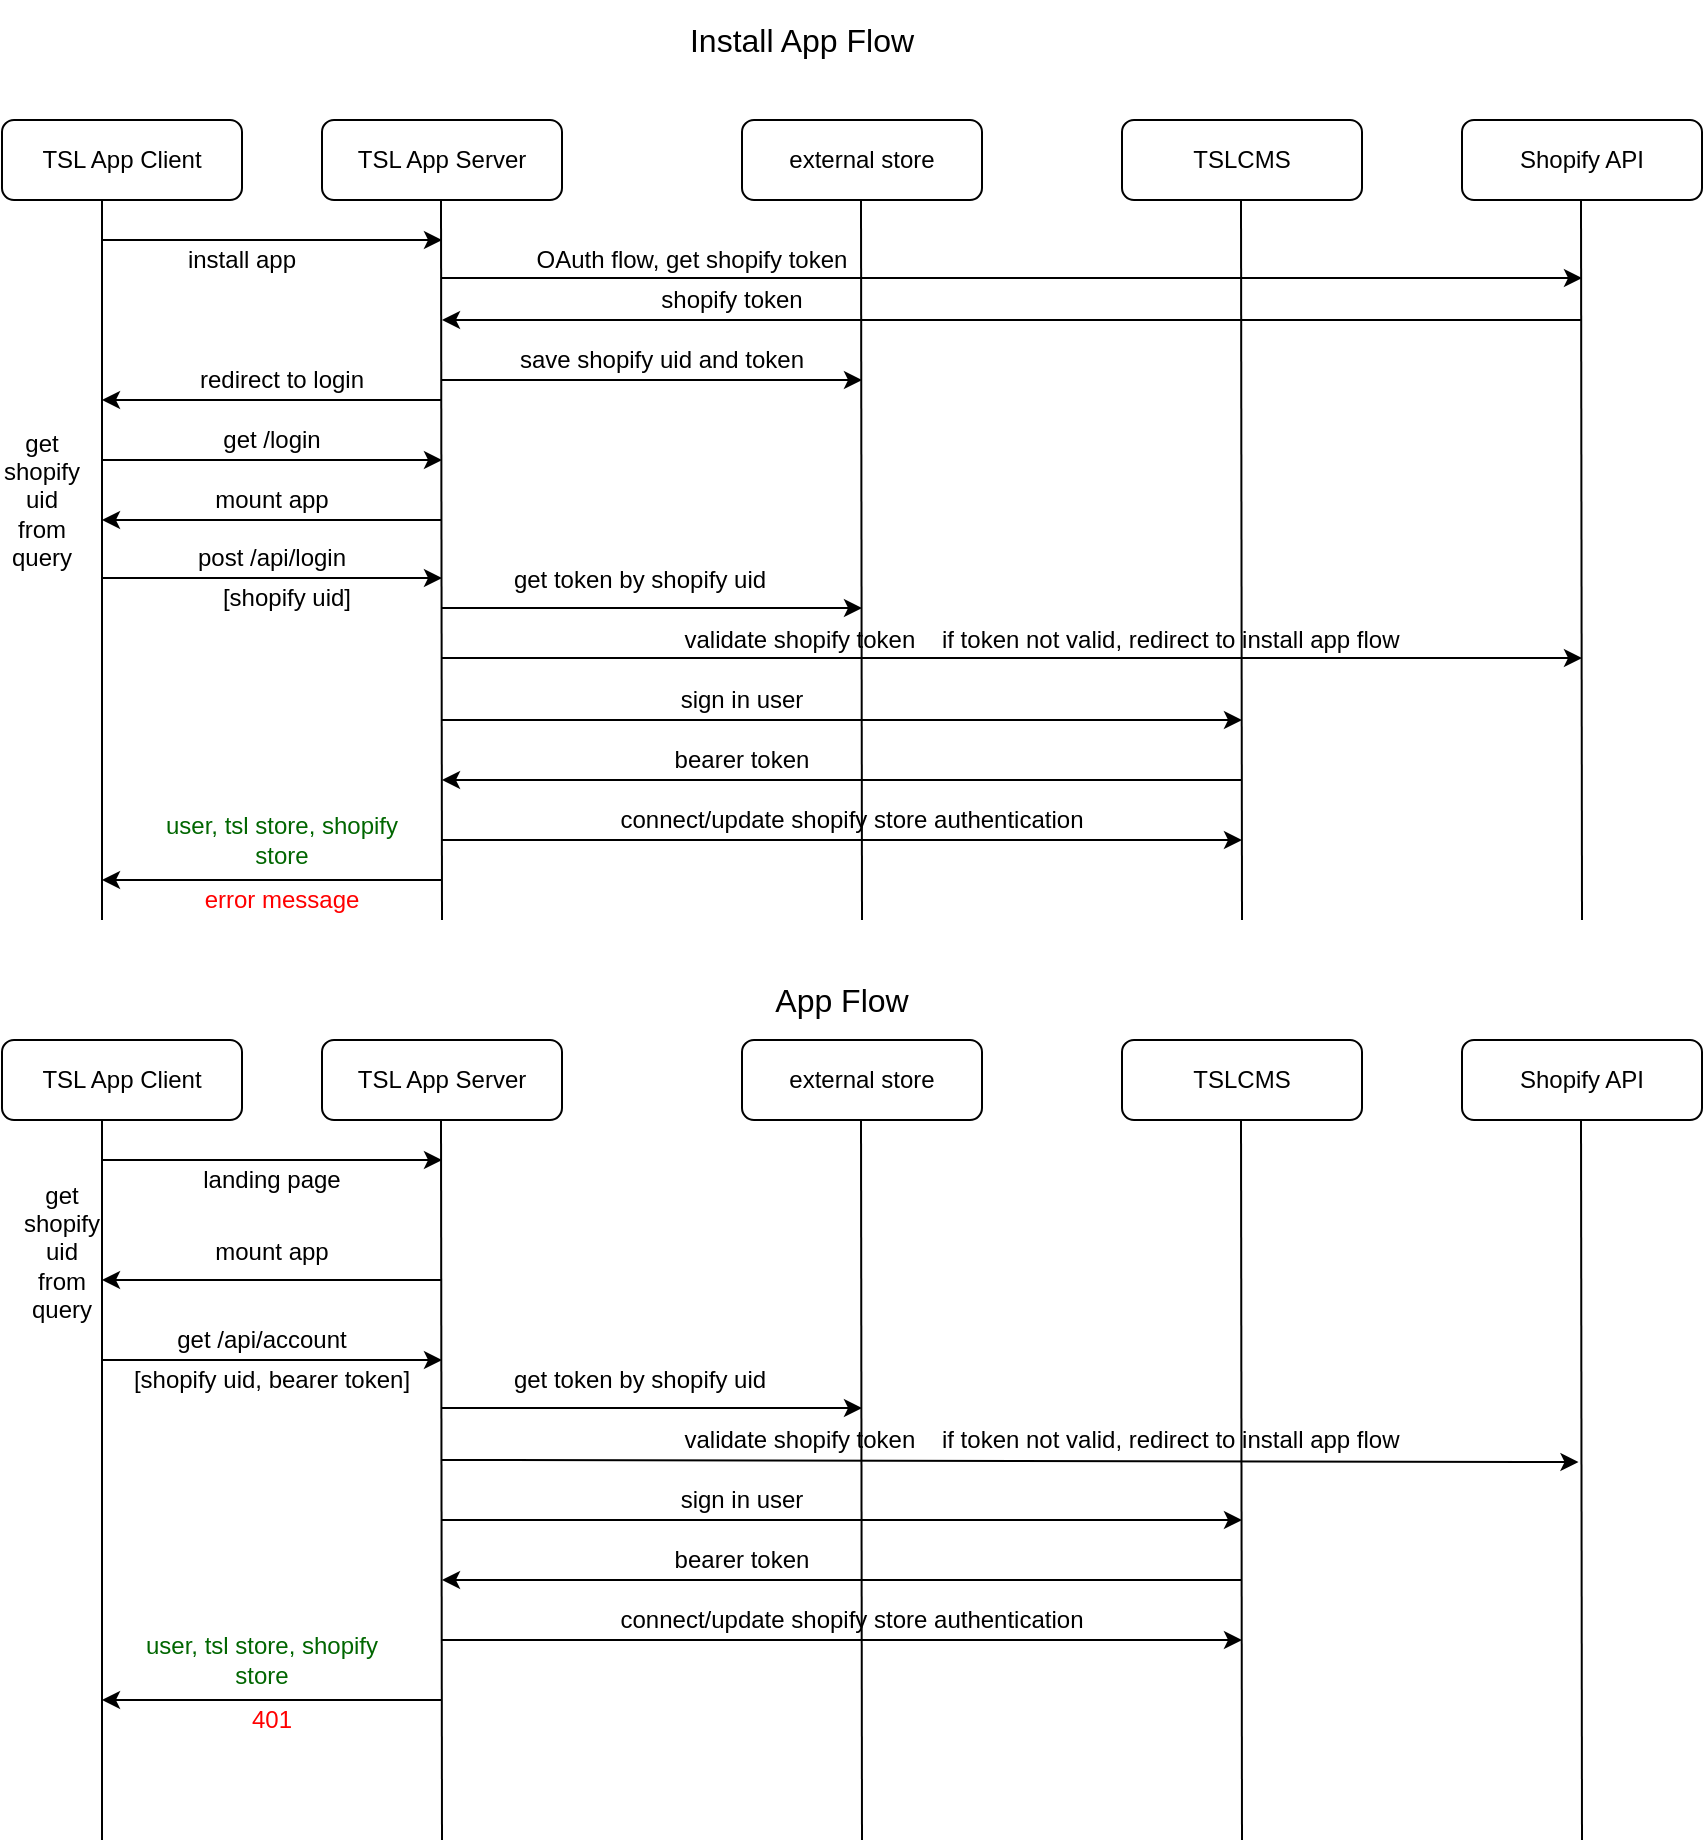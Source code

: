 <mxfile version="13.10.6" type="github">
  <diagram id="C5RBs43oDa-KdzZeNtuy" name="Page-1">
    <mxGraphModel dx="1902" dy="1105" grid="1" gridSize="10" guides="1" tooltips="1" connect="1" arrows="1" fold="1" page="1" pageScale="1" pageWidth="827" pageHeight="1169" math="0" shadow="0">
      <root>
        <mxCell id="WIyWlLk6GJQsqaUBKTNV-0" />
        <mxCell id="WIyWlLk6GJQsqaUBKTNV-1" parent="WIyWlLk6GJQsqaUBKTNV-0" />
        <mxCell id="WIyWlLk6GJQsqaUBKTNV-3" value="TSL App Client" style="rounded=1;whiteSpace=wrap;html=1;fontSize=12;glass=0;strokeWidth=1;shadow=0;" parent="WIyWlLk6GJQsqaUBKTNV-1" vertex="1">
          <mxGeometry x="30" y="80" width="120" height="40" as="geometry" />
        </mxCell>
        <mxCell id="WIyWlLk6GJQsqaUBKTNV-12" value="TSL App Server" style="rounded=1;whiteSpace=wrap;html=1;fontSize=12;glass=0;strokeWidth=1;shadow=0;" parent="WIyWlLk6GJQsqaUBKTNV-1" vertex="1">
          <mxGeometry x="190" y="80" width="120" height="40" as="geometry" />
        </mxCell>
        <mxCell id="fUvNbKzyUQ0ZAfogVyxf-0" value="TSLCMS" style="rounded=1;whiteSpace=wrap;html=1;fontSize=12;glass=0;strokeWidth=1;shadow=0;" vertex="1" parent="WIyWlLk6GJQsqaUBKTNV-1">
          <mxGeometry x="590" y="80" width="120" height="40" as="geometry" />
        </mxCell>
        <mxCell id="fUvNbKzyUQ0ZAfogVyxf-1" value="external store" style="rounded=1;whiteSpace=wrap;html=1;fontSize=12;glass=0;strokeWidth=1;shadow=0;" vertex="1" parent="WIyWlLk6GJQsqaUBKTNV-1">
          <mxGeometry x="400" y="80" width="120" height="40" as="geometry" />
        </mxCell>
        <mxCell id="fUvNbKzyUQ0ZAfogVyxf-2" value="&lt;font style=&quot;font-size: 16px&quot;&gt;Install App Flow&lt;/font&gt;" style="text;html=1;strokeColor=none;fillColor=none;align=center;verticalAlign=middle;whiteSpace=wrap;rounded=0;" vertex="1" parent="WIyWlLk6GJQsqaUBKTNV-1">
          <mxGeometry x="330" y="20" width="200" height="40" as="geometry" />
        </mxCell>
        <mxCell id="fUvNbKzyUQ0ZAfogVyxf-3" value="" style="endArrow=none;html=1;" edge="1" parent="WIyWlLk6GJQsqaUBKTNV-1">
          <mxGeometry width="50" height="50" relative="1" as="geometry">
            <mxPoint x="80" y="480" as="sourcePoint" />
            <mxPoint x="80" y="120" as="targetPoint" />
          </mxGeometry>
        </mxCell>
        <mxCell id="fUvNbKzyUQ0ZAfogVyxf-4" value="" style="endArrow=none;html=1;" edge="1" parent="WIyWlLk6GJQsqaUBKTNV-1">
          <mxGeometry width="50" height="50" relative="1" as="geometry">
            <mxPoint x="460" y="480" as="sourcePoint" />
            <mxPoint x="459.5" y="120" as="targetPoint" />
          </mxGeometry>
        </mxCell>
        <mxCell id="fUvNbKzyUQ0ZAfogVyxf-5" value="" style="endArrow=none;html=1;" edge="1" parent="WIyWlLk6GJQsqaUBKTNV-1">
          <mxGeometry width="50" height="50" relative="1" as="geometry">
            <mxPoint x="250" y="480" as="sourcePoint" />
            <mxPoint x="249.5" y="120" as="targetPoint" />
          </mxGeometry>
        </mxCell>
        <mxCell id="fUvNbKzyUQ0ZAfogVyxf-6" value="" style="endArrow=none;html=1;" edge="1" parent="WIyWlLk6GJQsqaUBKTNV-1">
          <mxGeometry width="50" height="50" relative="1" as="geometry">
            <mxPoint x="650" y="480" as="sourcePoint" />
            <mxPoint x="649.5" y="120" as="targetPoint" />
          </mxGeometry>
        </mxCell>
        <mxCell id="fUvNbKzyUQ0ZAfogVyxf-8" value="Shopify API" style="rounded=1;whiteSpace=wrap;html=1;fontSize=12;glass=0;strokeWidth=1;shadow=0;" vertex="1" parent="WIyWlLk6GJQsqaUBKTNV-1">
          <mxGeometry x="760" y="80" width="120" height="40" as="geometry" />
        </mxCell>
        <mxCell id="fUvNbKzyUQ0ZAfogVyxf-9" value="" style="endArrow=none;html=1;" edge="1" parent="WIyWlLk6GJQsqaUBKTNV-1">
          <mxGeometry width="50" height="50" relative="1" as="geometry">
            <mxPoint x="820" y="480" as="sourcePoint" />
            <mxPoint x="819.5" y="120" as="targetPoint" />
          </mxGeometry>
        </mxCell>
        <mxCell id="fUvNbKzyUQ0ZAfogVyxf-10" value="" style="endArrow=classic;html=1;" edge="1" parent="WIyWlLk6GJQsqaUBKTNV-1">
          <mxGeometry width="50" height="50" relative="1" as="geometry">
            <mxPoint x="80" y="140" as="sourcePoint" />
            <mxPoint x="250" y="140" as="targetPoint" />
          </mxGeometry>
        </mxCell>
        <mxCell id="fUvNbKzyUQ0ZAfogVyxf-11" value="install app" style="text;html=1;strokeColor=none;fillColor=none;align=center;verticalAlign=middle;whiteSpace=wrap;rounded=0;" vertex="1" parent="WIyWlLk6GJQsqaUBKTNV-1">
          <mxGeometry x="100" y="140" width="100" height="20" as="geometry" />
        </mxCell>
        <mxCell id="fUvNbKzyUQ0ZAfogVyxf-12" value="" style="endArrow=classic;html=1;" edge="1" parent="WIyWlLk6GJQsqaUBKTNV-1">
          <mxGeometry width="50" height="50" relative="1" as="geometry">
            <mxPoint x="250" y="159" as="sourcePoint" />
            <mxPoint x="820" y="159" as="targetPoint" />
          </mxGeometry>
        </mxCell>
        <mxCell id="fUvNbKzyUQ0ZAfogVyxf-13" value="OAuth flow, get shopify token" style="text;html=1;strokeColor=none;fillColor=none;align=center;verticalAlign=middle;whiteSpace=wrap;rounded=0;" vertex="1" parent="WIyWlLk6GJQsqaUBKTNV-1">
          <mxGeometry x="280" y="140" width="190" height="20" as="geometry" />
        </mxCell>
        <mxCell id="fUvNbKzyUQ0ZAfogVyxf-14" value="" style="endArrow=classic;html=1;" edge="1" parent="WIyWlLk6GJQsqaUBKTNV-1">
          <mxGeometry width="50" height="50" relative="1" as="geometry">
            <mxPoint x="820" y="180" as="sourcePoint" />
            <mxPoint x="250" y="180" as="targetPoint" />
          </mxGeometry>
        </mxCell>
        <mxCell id="fUvNbKzyUQ0ZAfogVyxf-15" value="shopify token" style="text;html=1;strokeColor=none;fillColor=none;align=center;verticalAlign=middle;whiteSpace=wrap;rounded=0;" vertex="1" parent="WIyWlLk6GJQsqaUBKTNV-1">
          <mxGeometry x="340" y="160" width="110" height="20" as="geometry" />
        </mxCell>
        <mxCell id="fUvNbKzyUQ0ZAfogVyxf-16" value="" style="endArrow=classic;html=1;" edge="1" parent="WIyWlLk6GJQsqaUBKTNV-1">
          <mxGeometry width="50" height="50" relative="1" as="geometry">
            <mxPoint x="250" y="210" as="sourcePoint" />
            <mxPoint x="460" y="210" as="targetPoint" />
          </mxGeometry>
        </mxCell>
        <mxCell id="fUvNbKzyUQ0ZAfogVyxf-17" value="save shopify uid and token" style="text;html=1;strokeColor=none;fillColor=none;align=center;verticalAlign=middle;whiteSpace=wrap;rounded=0;" vertex="1" parent="WIyWlLk6GJQsqaUBKTNV-1">
          <mxGeometry x="280" y="190" width="160" height="20" as="geometry" />
        </mxCell>
        <mxCell id="fUvNbKzyUQ0ZAfogVyxf-18" value="" style="endArrow=classic;html=1;" edge="1" parent="WIyWlLk6GJQsqaUBKTNV-1">
          <mxGeometry width="50" height="50" relative="1" as="geometry">
            <mxPoint x="250" y="220" as="sourcePoint" />
            <mxPoint x="80" y="220" as="targetPoint" />
          </mxGeometry>
        </mxCell>
        <mxCell id="fUvNbKzyUQ0ZAfogVyxf-19" value="redirect to login" style="text;html=1;strokeColor=none;fillColor=none;align=center;verticalAlign=middle;whiteSpace=wrap;rounded=0;" vertex="1" parent="WIyWlLk6GJQsqaUBKTNV-1">
          <mxGeometry x="80" y="200" width="180" height="20" as="geometry" />
        </mxCell>
        <mxCell id="fUvNbKzyUQ0ZAfogVyxf-21" value="" style="endArrow=classic;html=1;" edge="1" parent="WIyWlLk6GJQsqaUBKTNV-1">
          <mxGeometry width="50" height="50" relative="1" as="geometry">
            <mxPoint x="80" y="250" as="sourcePoint" />
            <mxPoint x="250" y="250" as="targetPoint" />
          </mxGeometry>
        </mxCell>
        <mxCell id="fUvNbKzyUQ0ZAfogVyxf-22" value="get /login" style="text;html=1;strokeColor=none;fillColor=none;align=center;verticalAlign=middle;whiteSpace=wrap;rounded=0;" vertex="1" parent="WIyWlLk6GJQsqaUBKTNV-1">
          <mxGeometry x="135" y="230" width="60" height="20" as="geometry" />
        </mxCell>
        <mxCell id="fUvNbKzyUQ0ZAfogVyxf-24" value="" style="endArrow=classic;html=1;" edge="1" parent="WIyWlLk6GJQsqaUBKTNV-1">
          <mxGeometry width="50" height="50" relative="1" as="geometry">
            <mxPoint x="250" y="280" as="sourcePoint" />
            <mxPoint x="80" y="280" as="targetPoint" />
          </mxGeometry>
        </mxCell>
        <mxCell id="fUvNbKzyUQ0ZAfogVyxf-26" value="mount app" style="text;html=1;strokeColor=none;fillColor=none;align=center;verticalAlign=middle;whiteSpace=wrap;rounded=0;" vertex="1" parent="WIyWlLk6GJQsqaUBKTNV-1">
          <mxGeometry x="120" y="259.5" width="90" height="20" as="geometry" />
        </mxCell>
        <mxCell id="fUvNbKzyUQ0ZAfogVyxf-27" value="get shopify uid from query" style="text;html=1;strokeColor=none;fillColor=none;align=center;verticalAlign=middle;whiteSpace=wrap;rounded=0;" vertex="1" parent="WIyWlLk6GJQsqaUBKTNV-1">
          <mxGeometry x="30" y="230" width="40" height="79" as="geometry" />
        </mxCell>
        <mxCell id="fUvNbKzyUQ0ZAfogVyxf-28" value="" style="endArrow=classic;html=1;" edge="1" parent="WIyWlLk6GJQsqaUBKTNV-1">
          <mxGeometry width="50" height="50" relative="1" as="geometry">
            <mxPoint x="80" y="309" as="sourcePoint" />
            <mxPoint x="250" y="309" as="targetPoint" />
          </mxGeometry>
        </mxCell>
        <mxCell id="fUvNbKzyUQ0ZAfogVyxf-30" value="post /api/login" style="text;html=1;strokeColor=none;fillColor=none;align=center;verticalAlign=middle;whiteSpace=wrap;rounded=0;" vertex="1" parent="WIyWlLk6GJQsqaUBKTNV-1">
          <mxGeometry x="120" y="289" width="90" height="20" as="geometry" />
        </mxCell>
        <mxCell id="fUvNbKzyUQ0ZAfogVyxf-32" value="" style="endArrow=classic;html=1;" edge="1" parent="WIyWlLk6GJQsqaUBKTNV-1">
          <mxGeometry width="50" height="50" relative="1" as="geometry">
            <mxPoint x="250" y="324" as="sourcePoint" />
            <mxPoint x="460" y="324" as="targetPoint" />
          </mxGeometry>
        </mxCell>
        <mxCell id="fUvNbKzyUQ0ZAfogVyxf-33" value="" style="endArrow=classic;html=1;" edge="1" parent="WIyWlLk6GJQsqaUBKTNV-1">
          <mxGeometry width="50" height="50" relative="1" as="geometry">
            <mxPoint x="250" y="349" as="sourcePoint" />
            <mxPoint x="820" y="349" as="targetPoint" />
          </mxGeometry>
        </mxCell>
        <mxCell id="fUvNbKzyUQ0ZAfogVyxf-34" value="get token by shopify uid" style="text;html=1;strokeColor=none;fillColor=none;align=center;verticalAlign=middle;whiteSpace=wrap;rounded=0;" vertex="1" parent="WIyWlLk6GJQsqaUBKTNV-1">
          <mxGeometry x="284" y="300" width="130" height="20" as="geometry" />
        </mxCell>
        <mxCell id="fUvNbKzyUQ0ZAfogVyxf-35" value="validate shopify token&amp;nbsp; &amp;nbsp; if token not valid, redirect to install app flow" style="text;html=1;strokeColor=none;fillColor=none;align=center;verticalAlign=middle;whiteSpace=wrap;rounded=0;" vertex="1" parent="WIyWlLk6GJQsqaUBKTNV-1">
          <mxGeometry x="270" y="330" width="560" height="20" as="geometry" />
        </mxCell>
        <mxCell id="fUvNbKzyUQ0ZAfogVyxf-36" value="" style="endArrow=classic;html=1;" edge="1" parent="WIyWlLk6GJQsqaUBKTNV-1">
          <mxGeometry width="50" height="50" relative="1" as="geometry">
            <mxPoint x="650" y="410" as="sourcePoint" />
            <mxPoint x="250" y="410" as="targetPoint" />
          </mxGeometry>
        </mxCell>
        <mxCell id="fUvNbKzyUQ0ZAfogVyxf-38" value="bearer token" style="text;html=1;strokeColor=none;fillColor=none;align=center;verticalAlign=middle;whiteSpace=wrap;rounded=0;" vertex="1" parent="WIyWlLk6GJQsqaUBKTNV-1">
          <mxGeometry x="340" y="390" width="120" height="20" as="geometry" />
        </mxCell>
        <mxCell id="fUvNbKzyUQ0ZAfogVyxf-41" value="" style="endArrow=classic;html=1;" edge="1" parent="WIyWlLk6GJQsqaUBKTNV-1">
          <mxGeometry width="50" height="50" relative="1" as="geometry">
            <mxPoint x="250" y="380" as="sourcePoint" />
            <mxPoint x="650" y="380" as="targetPoint" />
          </mxGeometry>
        </mxCell>
        <mxCell id="fUvNbKzyUQ0ZAfogVyxf-42" value="sign in user" style="text;html=1;strokeColor=none;fillColor=none;align=center;verticalAlign=middle;whiteSpace=wrap;rounded=0;" vertex="1" parent="WIyWlLk6GJQsqaUBKTNV-1">
          <mxGeometry x="330" y="360" width="140" height="20" as="geometry" />
        </mxCell>
        <mxCell id="fUvNbKzyUQ0ZAfogVyxf-43" value="" style="endArrow=classic;html=1;" edge="1" parent="WIyWlLk6GJQsqaUBKTNV-1">
          <mxGeometry width="50" height="50" relative="1" as="geometry">
            <mxPoint x="250" y="440" as="sourcePoint" />
            <mxPoint x="650" y="440" as="targetPoint" />
          </mxGeometry>
        </mxCell>
        <mxCell id="fUvNbKzyUQ0ZAfogVyxf-44" value="connect/update shopify store authentication" style="text;html=1;strokeColor=none;fillColor=none;align=center;verticalAlign=middle;whiteSpace=wrap;rounded=0;" vertex="1" parent="WIyWlLk6GJQsqaUBKTNV-1">
          <mxGeometry x="280" y="420" width="350" height="20" as="geometry" />
        </mxCell>
        <mxCell id="fUvNbKzyUQ0ZAfogVyxf-45" value="" style="endArrow=classic;html=1;" edge="1" parent="WIyWlLk6GJQsqaUBKTNV-1">
          <mxGeometry width="50" height="50" relative="1" as="geometry">
            <mxPoint x="250" y="460" as="sourcePoint" />
            <mxPoint x="80" y="460" as="targetPoint" />
          </mxGeometry>
        </mxCell>
        <mxCell id="fUvNbKzyUQ0ZAfogVyxf-46" value="&lt;font color=&quot;#006600&quot;&gt;user, tsl store, shopify store&lt;/font&gt;" style="text;html=1;strokeColor=none;fillColor=none;align=center;verticalAlign=middle;whiteSpace=wrap;rounded=0;" vertex="1" parent="WIyWlLk6GJQsqaUBKTNV-1">
          <mxGeometry x="110" y="430" width="120" height="20" as="geometry" />
        </mxCell>
        <mxCell id="fUvNbKzyUQ0ZAfogVyxf-47" value="&lt;font color=&quot;#ff0000&quot;&gt;error message&lt;/font&gt;" style="text;html=1;strokeColor=none;fillColor=none;align=center;verticalAlign=middle;whiteSpace=wrap;rounded=0;" vertex="1" parent="WIyWlLk6GJQsqaUBKTNV-1">
          <mxGeometry x="110" y="460" width="120" height="20" as="geometry" />
        </mxCell>
        <mxCell id="fUvNbKzyUQ0ZAfogVyxf-48" value="TSL App Client" style="rounded=1;whiteSpace=wrap;html=1;fontSize=12;glass=0;strokeWidth=1;shadow=0;" vertex="1" parent="WIyWlLk6GJQsqaUBKTNV-1">
          <mxGeometry x="30" y="540" width="120" height="40" as="geometry" />
        </mxCell>
        <mxCell id="fUvNbKzyUQ0ZAfogVyxf-49" value="TSL App Server" style="rounded=1;whiteSpace=wrap;html=1;fontSize=12;glass=0;strokeWidth=1;shadow=0;" vertex="1" parent="WIyWlLk6GJQsqaUBKTNV-1">
          <mxGeometry x="190" y="540" width="120" height="40" as="geometry" />
        </mxCell>
        <mxCell id="fUvNbKzyUQ0ZAfogVyxf-50" value="TSLCMS" style="rounded=1;whiteSpace=wrap;html=1;fontSize=12;glass=0;strokeWidth=1;shadow=0;" vertex="1" parent="WIyWlLk6GJQsqaUBKTNV-1">
          <mxGeometry x="590" y="540" width="120" height="40" as="geometry" />
        </mxCell>
        <mxCell id="fUvNbKzyUQ0ZAfogVyxf-51" value="external store" style="rounded=1;whiteSpace=wrap;html=1;fontSize=12;glass=0;strokeWidth=1;shadow=0;" vertex="1" parent="WIyWlLk6GJQsqaUBKTNV-1">
          <mxGeometry x="400" y="540" width="120" height="40" as="geometry" />
        </mxCell>
        <mxCell id="fUvNbKzyUQ0ZAfogVyxf-52" value="&lt;font style=&quot;font-size: 16px&quot;&gt;App Flow&lt;/font&gt;" style="text;html=1;strokeColor=none;fillColor=none;align=center;verticalAlign=middle;whiteSpace=wrap;rounded=0;" vertex="1" parent="WIyWlLk6GJQsqaUBKTNV-1">
          <mxGeometry x="350" y="500" width="200" height="40" as="geometry" />
        </mxCell>
        <mxCell id="fUvNbKzyUQ0ZAfogVyxf-53" value="" style="endArrow=none;html=1;" edge="1" parent="WIyWlLk6GJQsqaUBKTNV-1">
          <mxGeometry width="50" height="50" relative="1" as="geometry">
            <mxPoint x="80" y="940" as="sourcePoint" />
            <mxPoint x="80" y="580" as="targetPoint" />
          </mxGeometry>
        </mxCell>
        <mxCell id="fUvNbKzyUQ0ZAfogVyxf-54" value="" style="endArrow=none;html=1;" edge="1" parent="WIyWlLk6GJQsqaUBKTNV-1">
          <mxGeometry width="50" height="50" relative="1" as="geometry">
            <mxPoint x="460" y="940" as="sourcePoint" />
            <mxPoint x="459.5" y="580" as="targetPoint" />
          </mxGeometry>
        </mxCell>
        <mxCell id="fUvNbKzyUQ0ZAfogVyxf-55" value="" style="endArrow=none;html=1;" edge="1" parent="WIyWlLk6GJQsqaUBKTNV-1">
          <mxGeometry width="50" height="50" relative="1" as="geometry">
            <mxPoint x="250" y="940" as="sourcePoint" />
            <mxPoint x="249.5" y="580" as="targetPoint" />
          </mxGeometry>
        </mxCell>
        <mxCell id="fUvNbKzyUQ0ZAfogVyxf-56" value="" style="endArrow=none;html=1;" edge="1" parent="WIyWlLk6GJQsqaUBKTNV-1">
          <mxGeometry width="50" height="50" relative="1" as="geometry">
            <mxPoint x="650" y="940" as="sourcePoint" />
            <mxPoint x="649.5" y="580" as="targetPoint" />
          </mxGeometry>
        </mxCell>
        <mxCell id="fUvNbKzyUQ0ZAfogVyxf-57" value="Shopify API" style="rounded=1;whiteSpace=wrap;html=1;fontSize=12;glass=0;strokeWidth=1;shadow=0;" vertex="1" parent="WIyWlLk6GJQsqaUBKTNV-1">
          <mxGeometry x="760" y="540" width="120" height="40" as="geometry" />
        </mxCell>
        <mxCell id="fUvNbKzyUQ0ZAfogVyxf-58" value="" style="endArrow=none;html=1;" edge="1" parent="WIyWlLk6GJQsqaUBKTNV-1">
          <mxGeometry width="50" height="50" relative="1" as="geometry">
            <mxPoint x="820" y="940" as="sourcePoint" />
            <mxPoint x="819.5" y="580" as="targetPoint" />
          </mxGeometry>
        </mxCell>
        <mxCell id="fUvNbKzyUQ0ZAfogVyxf-69" value="" style="endArrow=classic;html=1;" edge="1" parent="WIyWlLk6GJQsqaUBKTNV-1">
          <mxGeometry width="50" height="50" relative="1" as="geometry">
            <mxPoint x="80" y="600" as="sourcePoint" />
            <mxPoint x="250" y="600" as="targetPoint" />
          </mxGeometry>
        </mxCell>
        <mxCell id="fUvNbKzyUQ0ZAfogVyxf-71" value="" style="endArrow=classic;html=1;" edge="1" parent="WIyWlLk6GJQsqaUBKTNV-1">
          <mxGeometry width="50" height="50" relative="1" as="geometry">
            <mxPoint x="250" y="660" as="sourcePoint" />
            <mxPoint x="80" y="660" as="targetPoint" />
          </mxGeometry>
        </mxCell>
        <mxCell id="fUvNbKzyUQ0ZAfogVyxf-73" value="get shopify uid from query" style="text;html=1;strokeColor=none;fillColor=none;align=center;verticalAlign=middle;whiteSpace=wrap;rounded=0;" vertex="1" parent="WIyWlLk6GJQsqaUBKTNV-1">
          <mxGeometry x="40" y="606.5" width="40" height="79" as="geometry" />
        </mxCell>
        <mxCell id="fUvNbKzyUQ0ZAfogVyxf-74" value="" style="endArrow=classic;html=1;" edge="1" parent="WIyWlLk6GJQsqaUBKTNV-1">
          <mxGeometry width="50" height="50" relative="1" as="geometry">
            <mxPoint x="80" y="700" as="sourcePoint" />
            <mxPoint x="250" y="700" as="targetPoint" />
          </mxGeometry>
        </mxCell>
        <mxCell id="fUvNbKzyUQ0ZAfogVyxf-86" value="" style="endArrow=classic;html=1;" edge="1" parent="WIyWlLk6GJQsqaUBKTNV-1">
          <mxGeometry width="50" height="50" relative="1" as="geometry">
            <mxPoint x="250" y="870" as="sourcePoint" />
            <mxPoint x="80" y="870" as="targetPoint" />
          </mxGeometry>
        </mxCell>
        <mxCell id="fUvNbKzyUQ0ZAfogVyxf-87" value="&lt;font color=&quot;#006600&quot;&gt;user, tsl store, shopify store&lt;/font&gt;" style="text;html=1;strokeColor=none;fillColor=none;align=center;verticalAlign=middle;whiteSpace=wrap;rounded=0;" vertex="1" parent="WIyWlLk6GJQsqaUBKTNV-1">
          <mxGeometry x="100" y="840" width="120" height="20" as="geometry" />
        </mxCell>
        <mxCell id="fUvNbKzyUQ0ZAfogVyxf-88" value="&lt;font color=&quot;#ff0000&quot;&gt;401&lt;/font&gt;" style="text;html=1;strokeColor=none;fillColor=none;align=center;verticalAlign=middle;whiteSpace=wrap;rounded=0;" vertex="1" parent="WIyWlLk6GJQsqaUBKTNV-1">
          <mxGeometry x="105" y="870" width="120" height="20" as="geometry" />
        </mxCell>
        <mxCell id="fUvNbKzyUQ0ZAfogVyxf-99" value="landing page" style="text;html=1;strokeColor=none;fillColor=none;align=center;verticalAlign=middle;whiteSpace=wrap;rounded=0;" vertex="1" parent="WIyWlLk6GJQsqaUBKTNV-1">
          <mxGeometry x="105" y="600" width="120" height="20" as="geometry" />
        </mxCell>
        <mxCell id="fUvNbKzyUQ0ZAfogVyxf-101" value="mount app" style="text;html=1;strokeColor=none;fillColor=none;align=center;verticalAlign=middle;whiteSpace=wrap;rounded=0;" vertex="1" parent="WIyWlLk6GJQsqaUBKTNV-1">
          <mxGeometry x="105" y="636" width="120" height="20" as="geometry" />
        </mxCell>
        <mxCell id="fUvNbKzyUQ0ZAfogVyxf-103" value="[shopify uid]" style="text;html=1;strokeColor=none;fillColor=none;align=center;verticalAlign=middle;whiteSpace=wrap;rounded=0;" vertex="1" parent="WIyWlLk6GJQsqaUBKTNV-1">
          <mxGeometry x="135" y="309" width="75" height="20" as="geometry" />
        </mxCell>
        <mxCell id="fUvNbKzyUQ0ZAfogVyxf-104" value="get /api/account" style="text;html=1;strokeColor=none;fillColor=none;align=center;verticalAlign=middle;whiteSpace=wrap;rounded=0;" vertex="1" parent="WIyWlLk6GJQsqaUBKTNV-1">
          <mxGeometry x="95" y="680" width="130" height="20" as="geometry" />
        </mxCell>
        <mxCell id="fUvNbKzyUQ0ZAfogVyxf-105" value="[shopify uid, bearer token]" style="text;html=1;strokeColor=none;fillColor=none;align=center;verticalAlign=middle;whiteSpace=wrap;rounded=0;" vertex="1" parent="WIyWlLk6GJQsqaUBKTNV-1">
          <mxGeometry x="90" y="700" width="150" height="20" as="geometry" />
        </mxCell>
        <mxCell id="fUvNbKzyUQ0ZAfogVyxf-106" value="" style="endArrow=classic;html=1;" edge="1" parent="WIyWlLk6GJQsqaUBKTNV-1">
          <mxGeometry width="50" height="50" relative="1" as="geometry">
            <mxPoint x="250" y="724" as="sourcePoint" />
            <mxPoint x="460" y="724" as="targetPoint" />
          </mxGeometry>
        </mxCell>
        <mxCell id="fUvNbKzyUQ0ZAfogVyxf-107" value="get token by shopify uid" style="text;html=1;strokeColor=none;fillColor=none;align=center;verticalAlign=middle;whiteSpace=wrap;rounded=0;" vertex="1" parent="WIyWlLk6GJQsqaUBKTNV-1">
          <mxGeometry x="284" y="700" width="130" height="20" as="geometry" />
        </mxCell>
        <mxCell id="fUvNbKzyUQ0ZAfogVyxf-108" value="validate shopify token&amp;nbsp; &amp;nbsp; if token not valid, redirect to install app flow" style="text;html=1;strokeColor=none;fillColor=none;align=center;verticalAlign=middle;whiteSpace=wrap;rounded=0;" vertex="1" parent="WIyWlLk6GJQsqaUBKTNV-1">
          <mxGeometry x="270" y="730" width="560" height="20" as="geometry" />
        </mxCell>
        <mxCell id="fUvNbKzyUQ0ZAfogVyxf-109" value="" style="endArrow=classic;html=1;" edge="1" parent="WIyWlLk6GJQsqaUBKTNV-1">
          <mxGeometry width="50" height="50" relative="1" as="geometry">
            <mxPoint x="650" y="810" as="sourcePoint" />
            <mxPoint x="250" y="810" as="targetPoint" />
          </mxGeometry>
        </mxCell>
        <mxCell id="fUvNbKzyUQ0ZAfogVyxf-110" value="bearer token" style="text;html=1;strokeColor=none;fillColor=none;align=center;verticalAlign=middle;whiteSpace=wrap;rounded=0;" vertex="1" parent="WIyWlLk6GJQsqaUBKTNV-1">
          <mxGeometry x="340" y="790" width="120" height="20" as="geometry" />
        </mxCell>
        <mxCell id="fUvNbKzyUQ0ZAfogVyxf-111" value="" style="endArrow=classic;html=1;" edge="1" parent="WIyWlLk6GJQsqaUBKTNV-1">
          <mxGeometry width="50" height="50" relative="1" as="geometry">
            <mxPoint x="250" y="780" as="sourcePoint" />
            <mxPoint x="650" y="780" as="targetPoint" />
          </mxGeometry>
        </mxCell>
        <mxCell id="fUvNbKzyUQ0ZAfogVyxf-112" value="sign in user" style="text;html=1;strokeColor=none;fillColor=none;align=center;verticalAlign=middle;whiteSpace=wrap;rounded=0;" vertex="1" parent="WIyWlLk6GJQsqaUBKTNV-1">
          <mxGeometry x="330" y="760" width="140" height="20" as="geometry" />
        </mxCell>
        <mxCell id="fUvNbKzyUQ0ZAfogVyxf-113" value="connect/update shopify store authentication" style="text;html=1;strokeColor=none;fillColor=none;align=center;verticalAlign=middle;whiteSpace=wrap;rounded=0;" vertex="1" parent="WIyWlLk6GJQsqaUBKTNV-1">
          <mxGeometry x="280" y="820" width="350" height="20" as="geometry" />
        </mxCell>
        <mxCell id="fUvNbKzyUQ0ZAfogVyxf-114" value="" style="endArrow=classic;html=1;entryX=0.979;entryY=1.05;entryDx=0;entryDy=0;entryPerimeter=0;" edge="1" parent="WIyWlLk6GJQsqaUBKTNV-1" target="fUvNbKzyUQ0ZAfogVyxf-108">
          <mxGeometry width="50" height="50" relative="1" as="geometry">
            <mxPoint x="250" y="750" as="sourcePoint" />
            <mxPoint x="300" y="700" as="targetPoint" />
          </mxGeometry>
        </mxCell>
        <mxCell id="fUvNbKzyUQ0ZAfogVyxf-115" value="" style="endArrow=classic;html=1;" edge="1" parent="WIyWlLk6GJQsqaUBKTNV-1">
          <mxGeometry width="50" height="50" relative="1" as="geometry">
            <mxPoint x="250" y="840" as="sourcePoint" />
            <mxPoint x="650" y="840" as="targetPoint" />
          </mxGeometry>
        </mxCell>
      </root>
    </mxGraphModel>
  </diagram>
</mxfile>
